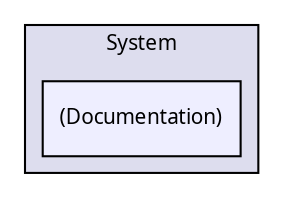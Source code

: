 digraph "Solution/Solution/Alicorn/Build/System/(Documentation)" {
  compound=true
  node [ fontsize="10", fontname="Verdana"];
  edge [ labelfontsize="10", labelfontname="Verdana"];
  subgraph clusterdir_e4c66c923d83ea2bdee3f69030086c4d {
    graph [ bgcolor="#ddddee", pencolor="black", label="System" fontname="Verdana", fontsize="10", URL="dir_e4c66c923d83ea2bdee3f69030086c4d.html"]
  dir_672676a1dd75ce743017598dbd9257cb [shape=box, label="(Documentation)", style="filled", fillcolor="#eeeeff", pencolor="black", URL="dir_672676a1dd75ce743017598dbd9257cb.html"];
  }
}
